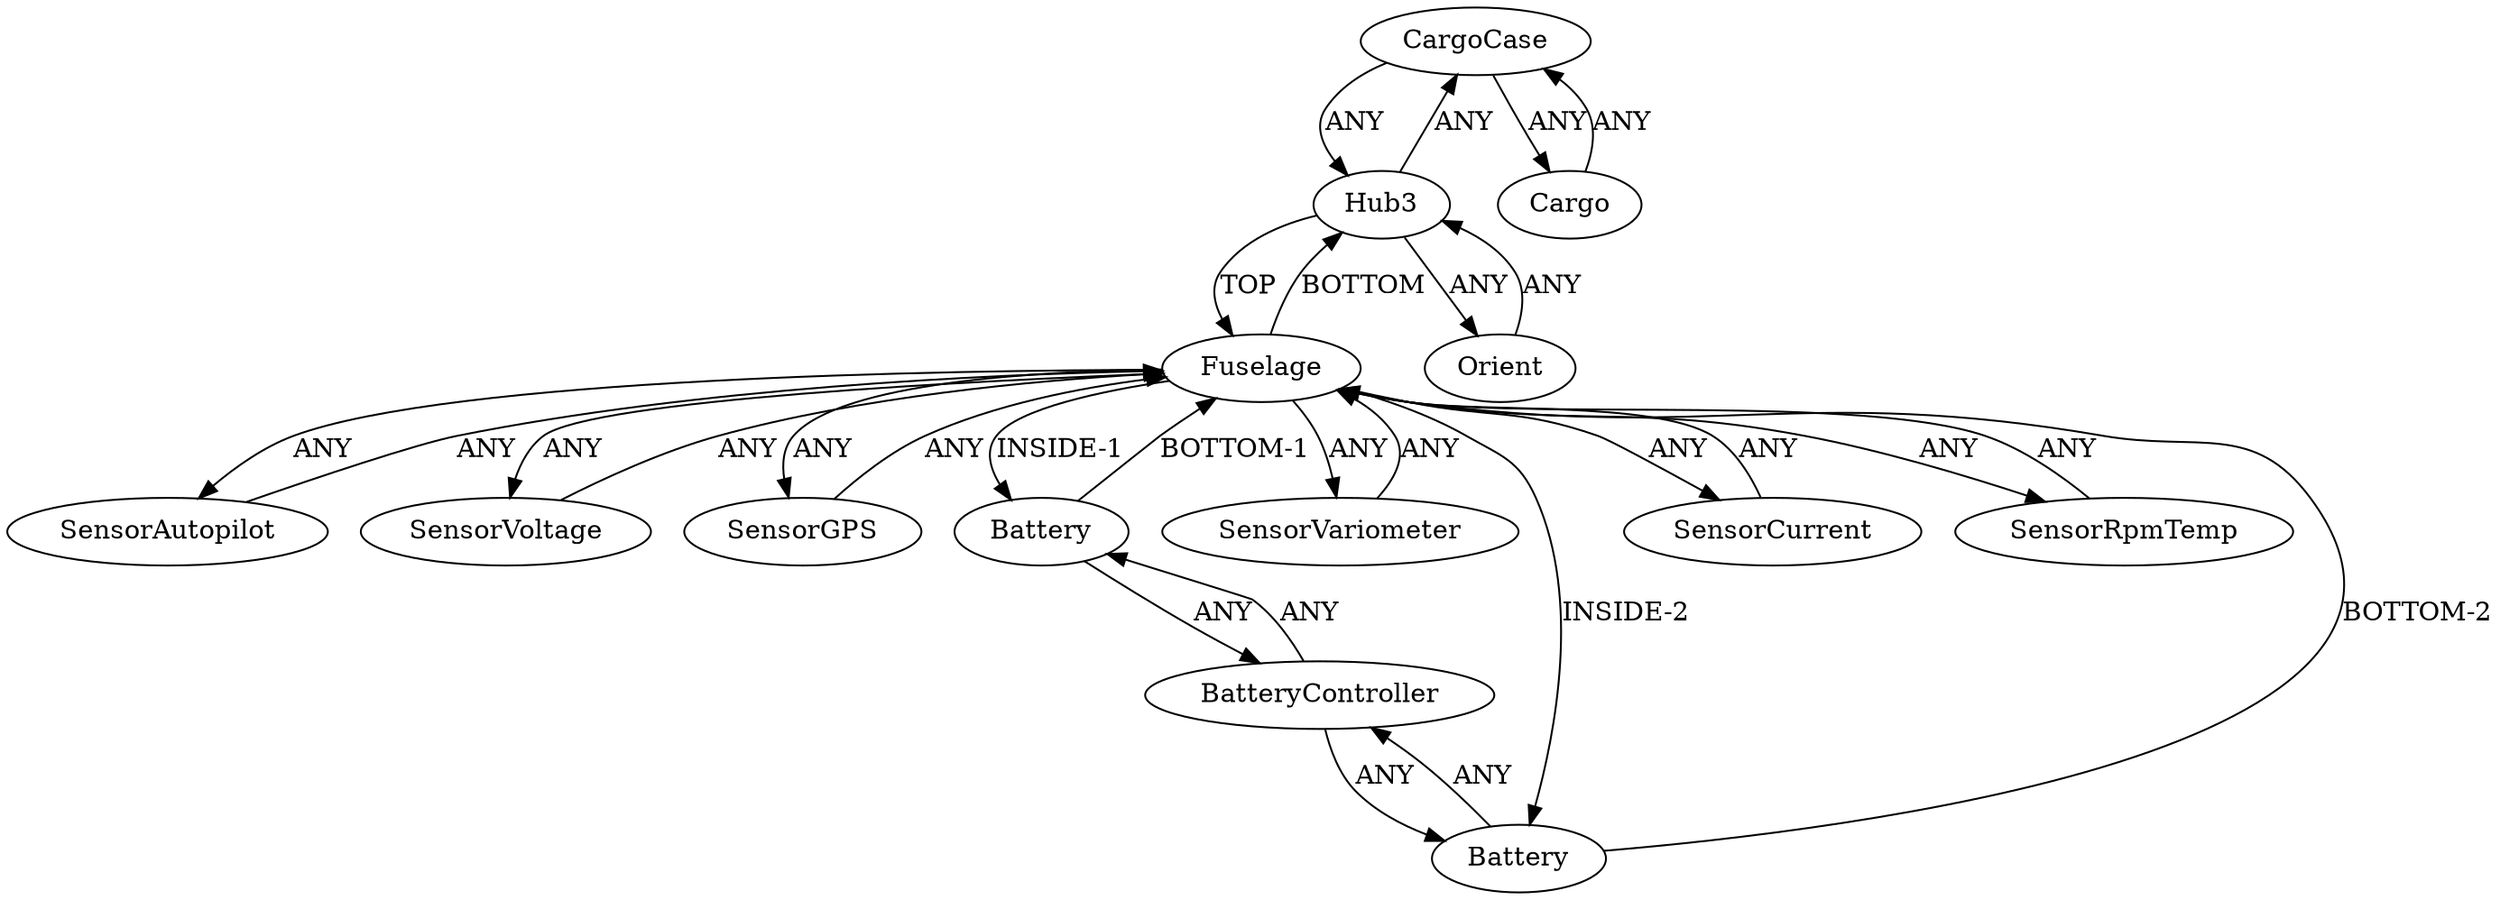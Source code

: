 /* Created by igraph 0.10.2 */
digraph {
  0 [
    instance=CargoCase_instance_1
    label=CargoCase
  ];
  1 [
    instance=Fuselage_instance_1
    label=Fuselage
  ];
  2 [
    instance=SensorAutopilot_instance_1
    label=SensorAutopilot
  ];
  3 [
    instance=Hub3_instance_4
    label=Hub3
  ];
  4 [
    instance=SensorVoltage_instance_1
    label=SensorVoltage
  ];
  5 [
    instance=Cargo_instance_1
    label=Cargo
  ];
  6 [
    instance=SensorGPS_instance_1
    label=SensorGPS
  ];
  7 [
    instance=Battery_instance_1
    label=Battery
  ];
  8 [
    instance=SensorVariometer_instance_1
    label=SensorVariometer
  ];
  9 [
    instance=Battery_instance_2
    label=Battery
  ];
  10 [
    instance=Orient
    label=Orient
  ];
  11 [
    instance=SensorCurrent_instance_1
    label=SensorCurrent
  ];
  12 [
    instance=BatteryController_instance_1
    label=BatteryController
  ];
  13 [
    instance=SensorRpmTemp_instance_1
    label=SensorRpmTemp
  ];

  0 -> 3 [
    label=ANY
  ];
  0 -> 5 [
    label=ANY
  ];
  1 -> 2 [
    label=ANY
  ];
  1 -> 3 [
    label=BOTTOM
  ];
  1 -> 4 [
    label=ANY
  ];
  1 -> 6 [
    label=ANY
  ];
  1 -> 7 [
    label="INSIDE-1"
  ];
  1 -> 8 [
    label=ANY
  ];
  1 -> 9 [
    label="INSIDE-2"
  ];
  1 -> 11 [
    label=ANY
  ];
  1 -> 13 [
    label=ANY
  ];
  2 -> 1 [
    label=ANY
  ];
  3 -> 0 [
    label=ANY
  ];
  3 -> 1 [
    label=TOP
  ];
  3 -> 10 [
    label=ANY
  ];
  4 -> 1 [
    label=ANY
  ];
  5 -> 0 [
    label=ANY
  ];
  6 -> 1 [
    label=ANY
  ];
  7 -> 1 [
    label="BOTTOM-1"
  ];
  7 -> 12 [
    label=ANY
  ];
  8 -> 1 [
    label=ANY
  ];
  9 -> 1 [
    label="BOTTOM-2"
  ];
  9 -> 12 [
    label=ANY
  ];
  10 -> 3 [
    label=ANY
  ];
  11 -> 1 [
    label=ANY
  ];
  12 -> 7 [
    label=ANY
  ];
  12 -> 9 [
    label=ANY
  ];
  13 -> 1 [
    label=ANY
  ];
}
